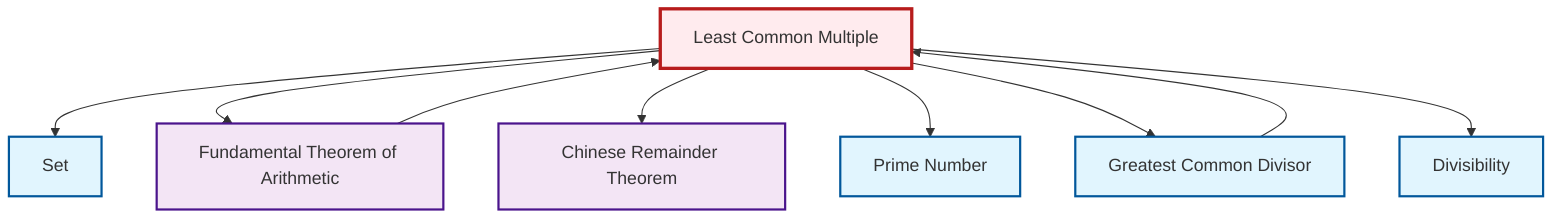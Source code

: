 graph TD
    classDef definition fill:#e1f5fe,stroke:#01579b,stroke-width:2px
    classDef theorem fill:#f3e5f5,stroke:#4a148c,stroke-width:2px
    classDef axiom fill:#fff3e0,stroke:#e65100,stroke-width:2px
    classDef example fill:#e8f5e9,stroke:#1b5e20,stroke-width:2px
    classDef current fill:#ffebee,stroke:#b71c1c,stroke-width:3px
    def-lcm["Least Common Multiple"]:::definition
    def-gcd["Greatest Common Divisor"]:::definition
    def-set["Set"]:::definition
    def-divisibility["Divisibility"]:::definition
    def-prime["Prime Number"]:::definition
    thm-fundamental-arithmetic["Fundamental Theorem of Arithmetic"]:::theorem
    thm-chinese-remainder["Chinese Remainder Theorem"]:::theorem
    def-lcm --> def-set
    thm-fundamental-arithmetic --> def-lcm
    def-lcm --> thm-fundamental-arithmetic
    def-gcd --> def-lcm
    def-lcm --> thm-chinese-remainder
    def-lcm --> def-prime
    def-lcm --> def-gcd
    def-lcm --> def-divisibility
    class def-lcm current
